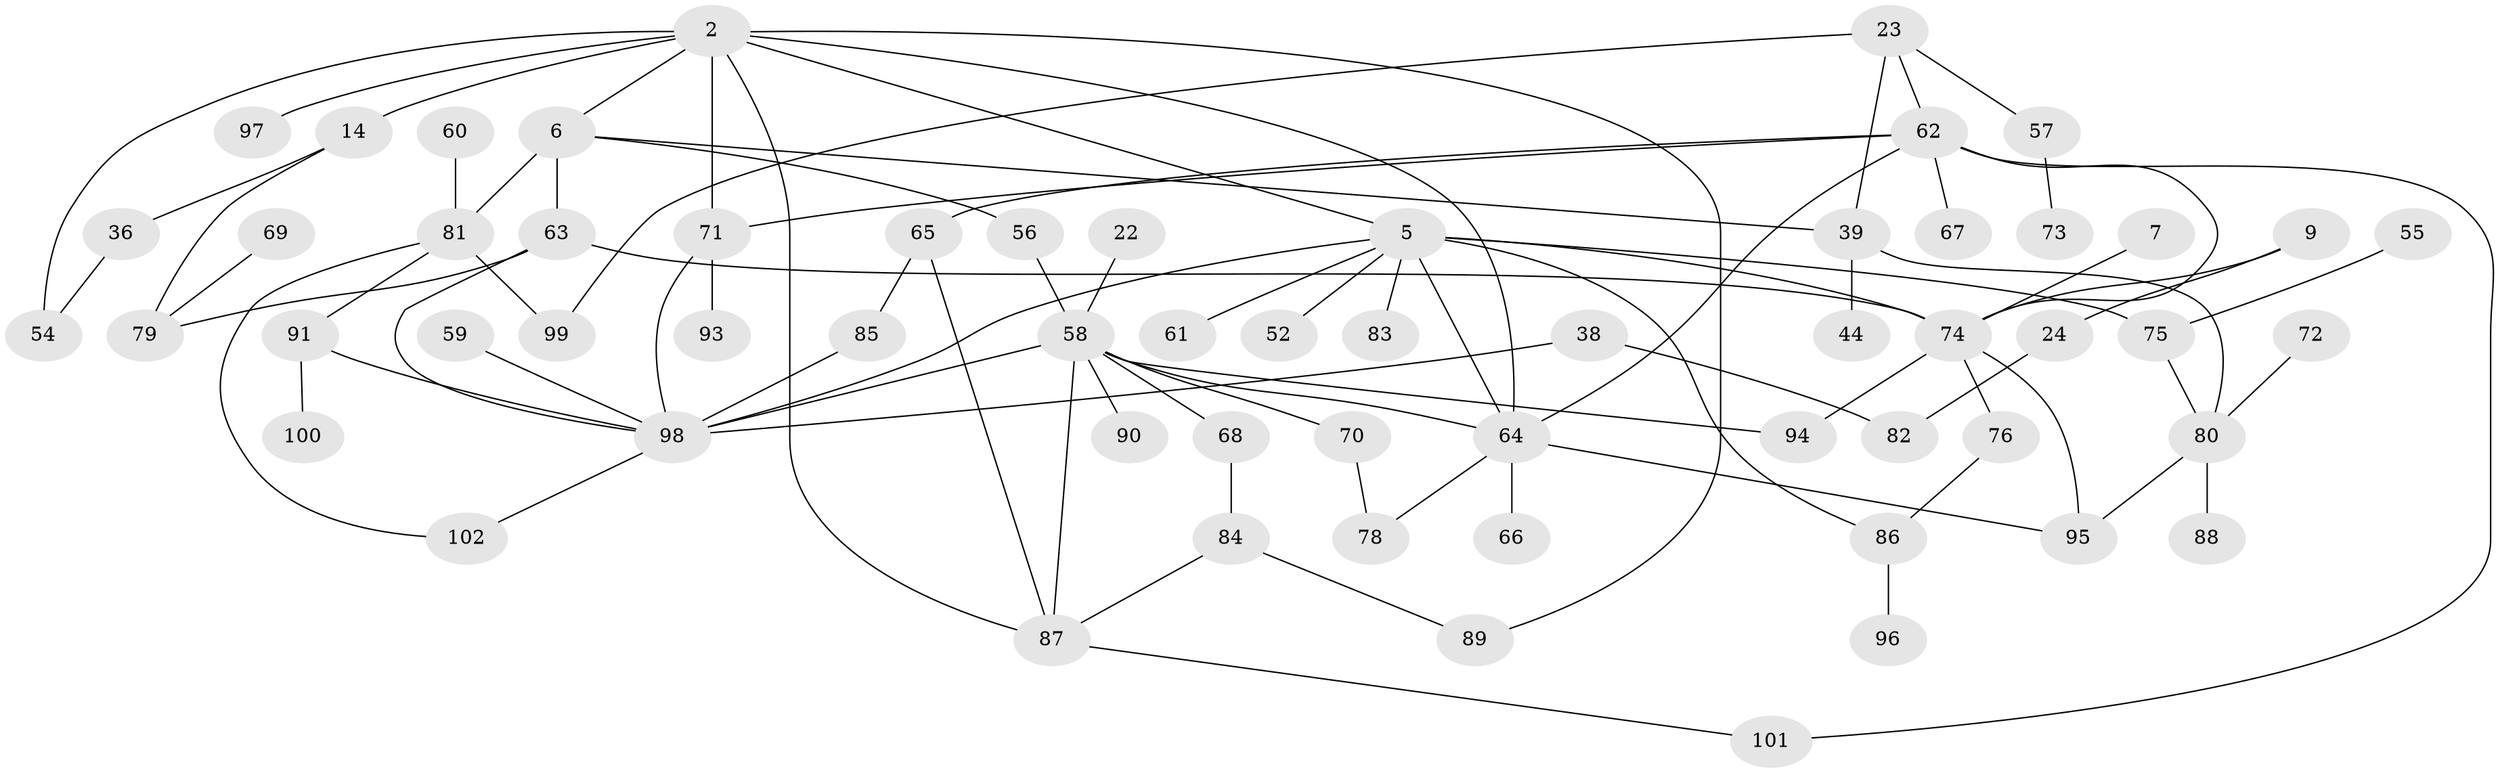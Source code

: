 // original degree distribution, {8: 0.00980392156862745, 11: 0.00980392156862745, 6: 0.058823529411764705, 5: 0.0392156862745098, 1: 0.22549019607843138, 3: 0.2549019607843137, 2: 0.3235294117647059, 4: 0.0784313725490196}
// Generated by graph-tools (version 1.1) at 2025/44/03/04/25 21:44:48]
// undirected, 61 vertices, 87 edges
graph export_dot {
graph [start="1"]
  node [color=gray90,style=filled];
  2;
  5 [super="+1"];
  6;
  7;
  9;
  14 [super="+8"];
  22;
  23;
  24;
  36;
  38;
  39;
  44;
  52;
  54;
  55;
  56 [super="+17"];
  57;
  58 [super="+27+16+45"];
  59;
  60;
  61;
  62 [super="+20+31+42+10"];
  63 [super="+33"];
  64 [super="+46+48"];
  65 [super="+19+32+43"];
  66;
  67;
  68;
  69;
  70;
  71 [super="+51"];
  72;
  73;
  74 [super="+34"];
  75 [super="+11+18"];
  76;
  78 [super="+53"];
  79 [super="+15+21"];
  80 [super="+28+40"];
  81 [super="+47"];
  82;
  83;
  84 [super="+35"];
  85;
  86;
  87 [super="+4"];
  88;
  89;
  90;
  91;
  93;
  94;
  95 [super="+49"];
  96;
  97;
  98 [super="+37+77+41+92+50"];
  99;
  100;
  101;
  102;
  2 -- 6;
  2 -- 14 [weight=2];
  2 -- 54;
  2 -- 64;
  2 -- 89;
  2 -- 97;
  2 -- 5 [weight=2];
  2 -- 87;
  2 -- 71;
  5 -- 52;
  5 -- 86;
  5 -- 74 [weight=3];
  5 -- 83;
  5 -- 61;
  5 -- 75;
  5 -- 98;
  5 -- 64;
  6 -- 56 [weight=2];
  6 -- 39;
  6 -- 63;
  6 -- 81;
  7 -- 74;
  9 -- 24;
  9 -- 74;
  14 -- 36;
  14 -- 79;
  22 -- 58;
  23 -- 39;
  23 -- 57;
  23 -- 99;
  23 -- 62;
  24 -- 82;
  36 -- 54;
  38 -- 82;
  38 -- 98;
  39 -- 44;
  39 -- 80;
  55 -- 75;
  56 -- 58 [weight=2];
  57 -- 73;
  58 -- 70;
  58 -- 98 [weight=2];
  58 -- 68;
  58 -- 87;
  58 -- 90;
  58 -- 94;
  58 -- 64;
  59 -- 98;
  60 -- 81;
  62 -- 101;
  62 -- 71;
  62 -- 67;
  62 -- 74 [weight=2];
  62 -- 65;
  62 -- 64 [weight=2];
  63 -- 74;
  63 -- 79;
  63 -- 98;
  64 -- 66;
  64 -- 95;
  64 -- 78;
  65 -- 85;
  65 -- 87;
  68 -- 84;
  69 -- 79;
  70 -- 78;
  71 -- 98;
  71 -- 93;
  72 -- 80;
  74 -- 76;
  74 -- 94;
  74 -- 95;
  75 -- 80;
  76 -- 86;
  80 -- 88;
  80 -- 95;
  81 -- 102;
  81 -- 99;
  81 -- 91;
  84 -- 89;
  84 -- 87;
  85 -- 98;
  86 -- 96;
  87 -- 101;
  91 -- 100;
  91 -- 98;
  98 -- 102;
}
